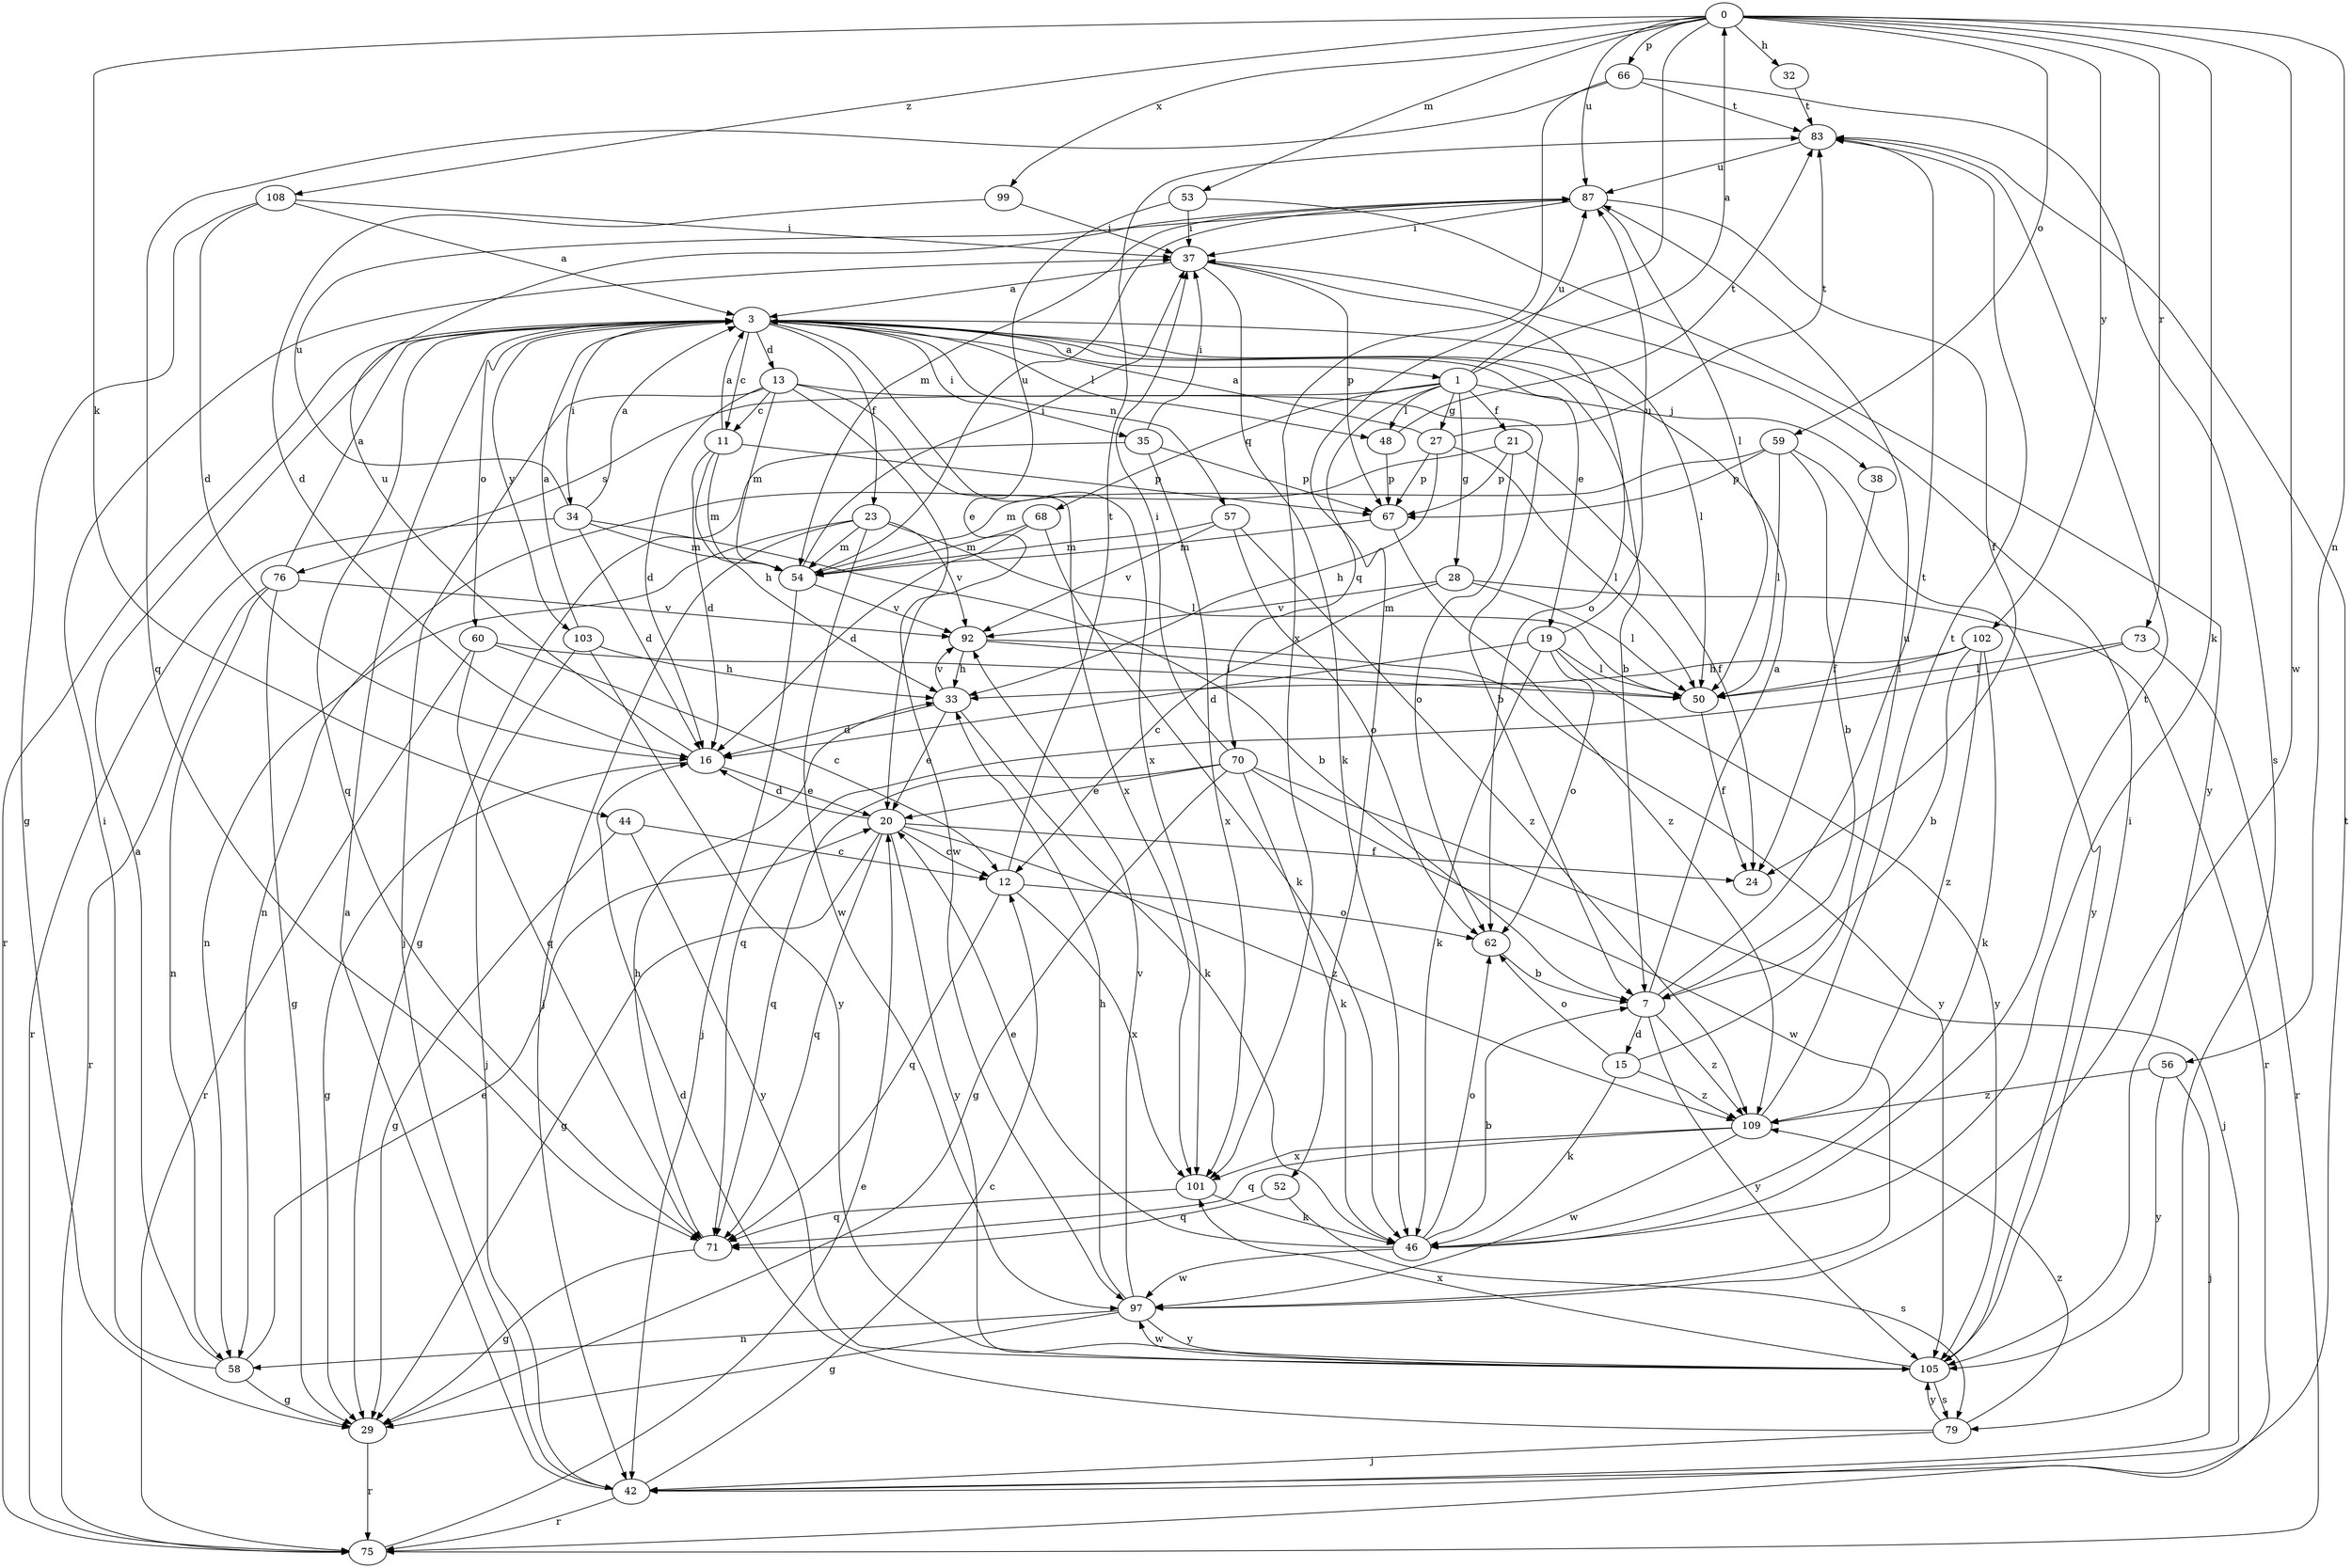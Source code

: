 strict digraph  {
0;
1;
3;
7;
11;
12;
13;
15;
16;
19;
20;
21;
23;
24;
27;
28;
29;
32;
33;
34;
35;
37;
38;
42;
44;
46;
48;
50;
52;
53;
54;
56;
57;
58;
59;
60;
62;
66;
67;
68;
70;
71;
73;
75;
76;
79;
83;
87;
92;
97;
99;
101;
102;
103;
105;
108;
109;
0 -> 32  [label=h];
0 -> 44  [label=k];
0 -> 46  [label=k];
0 -> 52  [label=m];
0 -> 53  [label=m];
0 -> 56  [label=n];
0 -> 59  [label=o];
0 -> 66  [label=p];
0 -> 73  [label=r];
0 -> 87  [label=u];
0 -> 97  [label=w];
0 -> 99  [label=x];
0 -> 102  [label=y];
0 -> 108  [label=z];
1 -> 0  [label=a];
1 -> 21  [label=f];
1 -> 27  [label=g];
1 -> 28  [label=g];
1 -> 38  [label=j];
1 -> 48  [label=l];
1 -> 68  [label=q];
1 -> 70  [label=q];
1 -> 76  [label=s];
1 -> 87  [label=u];
3 -> 1  [label=a];
3 -> 7  [label=b];
3 -> 11  [label=c];
3 -> 13  [label=d];
3 -> 19  [label=e];
3 -> 23  [label=f];
3 -> 34  [label=i];
3 -> 35  [label=i];
3 -> 48  [label=l];
3 -> 50  [label=l];
3 -> 57  [label=n];
3 -> 60  [label=o];
3 -> 71  [label=q];
3 -> 75  [label=r];
3 -> 101  [label=x];
3 -> 103  [label=y];
7 -> 3  [label=a];
7 -> 15  [label=d];
7 -> 83  [label=t];
7 -> 105  [label=y];
7 -> 109  [label=z];
11 -> 3  [label=a];
11 -> 16  [label=d];
11 -> 33  [label=h];
11 -> 54  [label=m];
11 -> 67  [label=p];
12 -> 62  [label=o];
12 -> 71  [label=q];
12 -> 83  [label=t];
12 -> 101  [label=x];
13 -> 7  [label=b];
13 -> 11  [label=c];
13 -> 16  [label=d];
13 -> 42  [label=j];
13 -> 54  [label=m];
13 -> 97  [label=w];
13 -> 101  [label=x];
15 -> 46  [label=k];
15 -> 62  [label=o];
15 -> 87  [label=u];
15 -> 109  [label=z];
16 -> 20  [label=e];
16 -> 29  [label=g];
16 -> 87  [label=u];
19 -> 16  [label=d];
19 -> 46  [label=k];
19 -> 50  [label=l];
19 -> 62  [label=o];
19 -> 87  [label=u];
19 -> 105  [label=y];
20 -> 12  [label=c];
20 -> 16  [label=d];
20 -> 24  [label=f];
20 -> 29  [label=g];
20 -> 71  [label=q];
20 -> 105  [label=y];
20 -> 109  [label=z];
21 -> 24  [label=f];
21 -> 58  [label=n];
21 -> 62  [label=o];
21 -> 67  [label=p];
23 -> 42  [label=j];
23 -> 50  [label=l];
23 -> 54  [label=m];
23 -> 58  [label=n];
23 -> 92  [label=v];
23 -> 97  [label=w];
27 -> 3  [label=a];
27 -> 33  [label=h];
27 -> 50  [label=l];
27 -> 67  [label=p];
27 -> 83  [label=t];
28 -> 12  [label=c];
28 -> 50  [label=l];
28 -> 75  [label=r];
28 -> 92  [label=v];
29 -> 75  [label=r];
32 -> 83  [label=t];
33 -> 16  [label=d];
33 -> 20  [label=e];
33 -> 46  [label=k];
33 -> 92  [label=v];
34 -> 3  [label=a];
34 -> 7  [label=b];
34 -> 16  [label=d];
34 -> 54  [label=m];
34 -> 75  [label=r];
34 -> 87  [label=u];
35 -> 29  [label=g];
35 -> 37  [label=i];
35 -> 67  [label=p];
35 -> 101  [label=x];
37 -> 3  [label=a];
37 -> 46  [label=k];
37 -> 62  [label=o];
37 -> 67  [label=p];
38 -> 24  [label=f];
42 -> 3  [label=a];
42 -> 12  [label=c];
42 -> 75  [label=r];
42 -> 83  [label=t];
44 -> 12  [label=c];
44 -> 29  [label=g];
44 -> 105  [label=y];
46 -> 7  [label=b];
46 -> 20  [label=e];
46 -> 62  [label=o];
46 -> 83  [label=t];
46 -> 97  [label=w];
48 -> 67  [label=p];
48 -> 83  [label=t];
50 -> 24  [label=f];
52 -> 71  [label=q];
52 -> 79  [label=s];
53 -> 20  [label=e];
53 -> 37  [label=i];
53 -> 105  [label=y];
54 -> 37  [label=i];
54 -> 42  [label=j];
54 -> 87  [label=u];
54 -> 92  [label=v];
56 -> 42  [label=j];
56 -> 105  [label=y];
56 -> 109  [label=z];
57 -> 54  [label=m];
57 -> 62  [label=o];
57 -> 92  [label=v];
57 -> 109  [label=z];
58 -> 3  [label=a];
58 -> 20  [label=e];
58 -> 29  [label=g];
58 -> 37  [label=i];
59 -> 7  [label=b];
59 -> 50  [label=l];
59 -> 54  [label=m];
59 -> 67  [label=p];
59 -> 105  [label=y];
60 -> 12  [label=c];
60 -> 50  [label=l];
60 -> 71  [label=q];
60 -> 75  [label=r];
62 -> 7  [label=b];
66 -> 71  [label=q];
66 -> 79  [label=s];
66 -> 83  [label=t];
66 -> 101  [label=x];
67 -> 54  [label=m];
67 -> 109  [label=z];
68 -> 16  [label=d];
68 -> 46  [label=k];
68 -> 54  [label=m];
70 -> 20  [label=e];
70 -> 29  [label=g];
70 -> 37  [label=i];
70 -> 42  [label=j];
70 -> 46  [label=k];
70 -> 71  [label=q];
70 -> 97  [label=w];
71 -> 29  [label=g];
71 -> 33  [label=h];
73 -> 50  [label=l];
73 -> 71  [label=q];
73 -> 75  [label=r];
75 -> 20  [label=e];
76 -> 3  [label=a];
76 -> 29  [label=g];
76 -> 58  [label=n];
76 -> 75  [label=r];
76 -> 92  [label=v];
79 -> 16  [label=d];
79 -> 42  [label=j];
79 -> 105  [label=y];
79 -> 109  [label=z];
83 -> 87  [label=u];
87 -> 24  [label=f];
87 -> 37  [label=i];
87 -> 50  [label=l];
87 -> 54  [label=m];
92 -> 33  [label=h];
92 -> 50  [label=l];
92 -> 105  [label=y];
97 -> 29  [label=g];
97 -> 33  [label=h];
97 -> 58  [label=n];
97 -> 92  [label=v];
97 -> 105  [label=y];
99 -> 16  [label=d];
99 -> 37  [label=i];
101 -> 46  [label=k];
101 -> 71  [label=q];
102 -> 7  [label=b];
102 -> 33  [label=h];
102 -> 46  [label=k];
102 -> 50  [label=l];
102 -> 109  [label=z];
103 -> 3  [label=a];
103 -> 33  [label=h];
103 -> 42  [label=j];
103 -> 105  [label=y];
105 -> 37  [label=i];
105 -> 79  [label=s];
105 -> 97  [label=w];
105 -> 101  [label=x];
108 -> 3  [label=a];
108 -> 16  [label=d];
108 -> 29  [label=g];
108 -> 37  [label=i];
109 -> 71  [label=q];
109 -> 83  [label=t];
109 -> 97  [label=w];
109 -> 101  [label=x];
}
